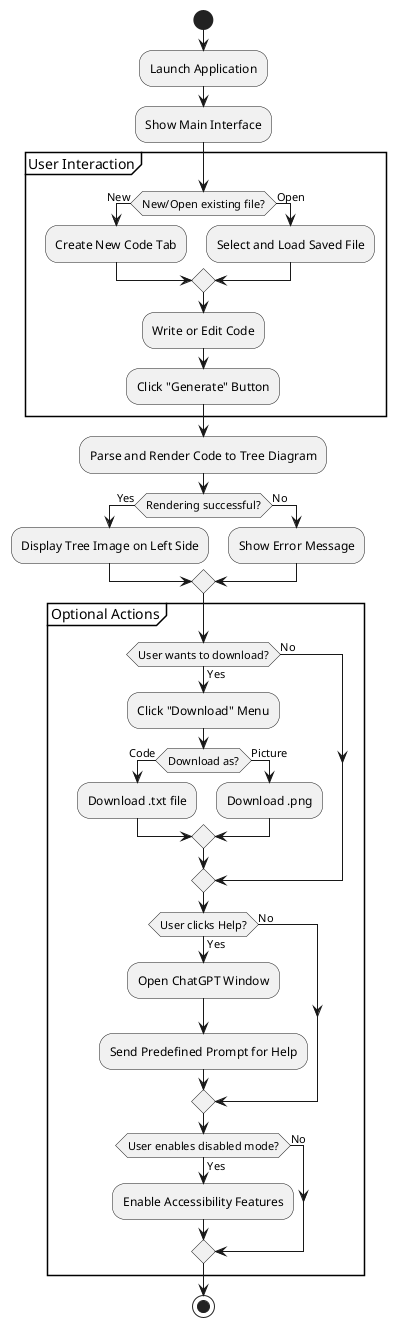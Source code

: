 @startuml

start

:Launch Application;

:Show Main Interface;

partition "User Interaction" {
    if (New/Open existing file?) then (New)
        :Create New Code Tab;
    else (Open)
        :Select and Load Saved File;
    endif

    :Write or Edit Code;
    :Click "Generate" Button;
}

:Parse and Render Code to Tree Diagram;

if (Rendering successful?) then (Yes)
    :Display Tree Image on Left Side;
else (No)
    :Show Error Message;
endif

partition "Optional Actions" {

    if (User wants to download?) then (Yes)
        :Click "Download" Menu;

        if (Download as?) then (Code)
            :Download .txt file;
        else (Picture)
            :Download .png;
        endif
    else (No)
    endif



    if (User clicks Help?) then (Yes)
        :Open ChatGPT Window;
        :Send Predefined Prompt for Help;
    else (No)
    endif

    if (User enables disabled mode?) then (Yes)
        :Enable Accessibility Features;
    else (No)
    endif
}

stop

@enduml
